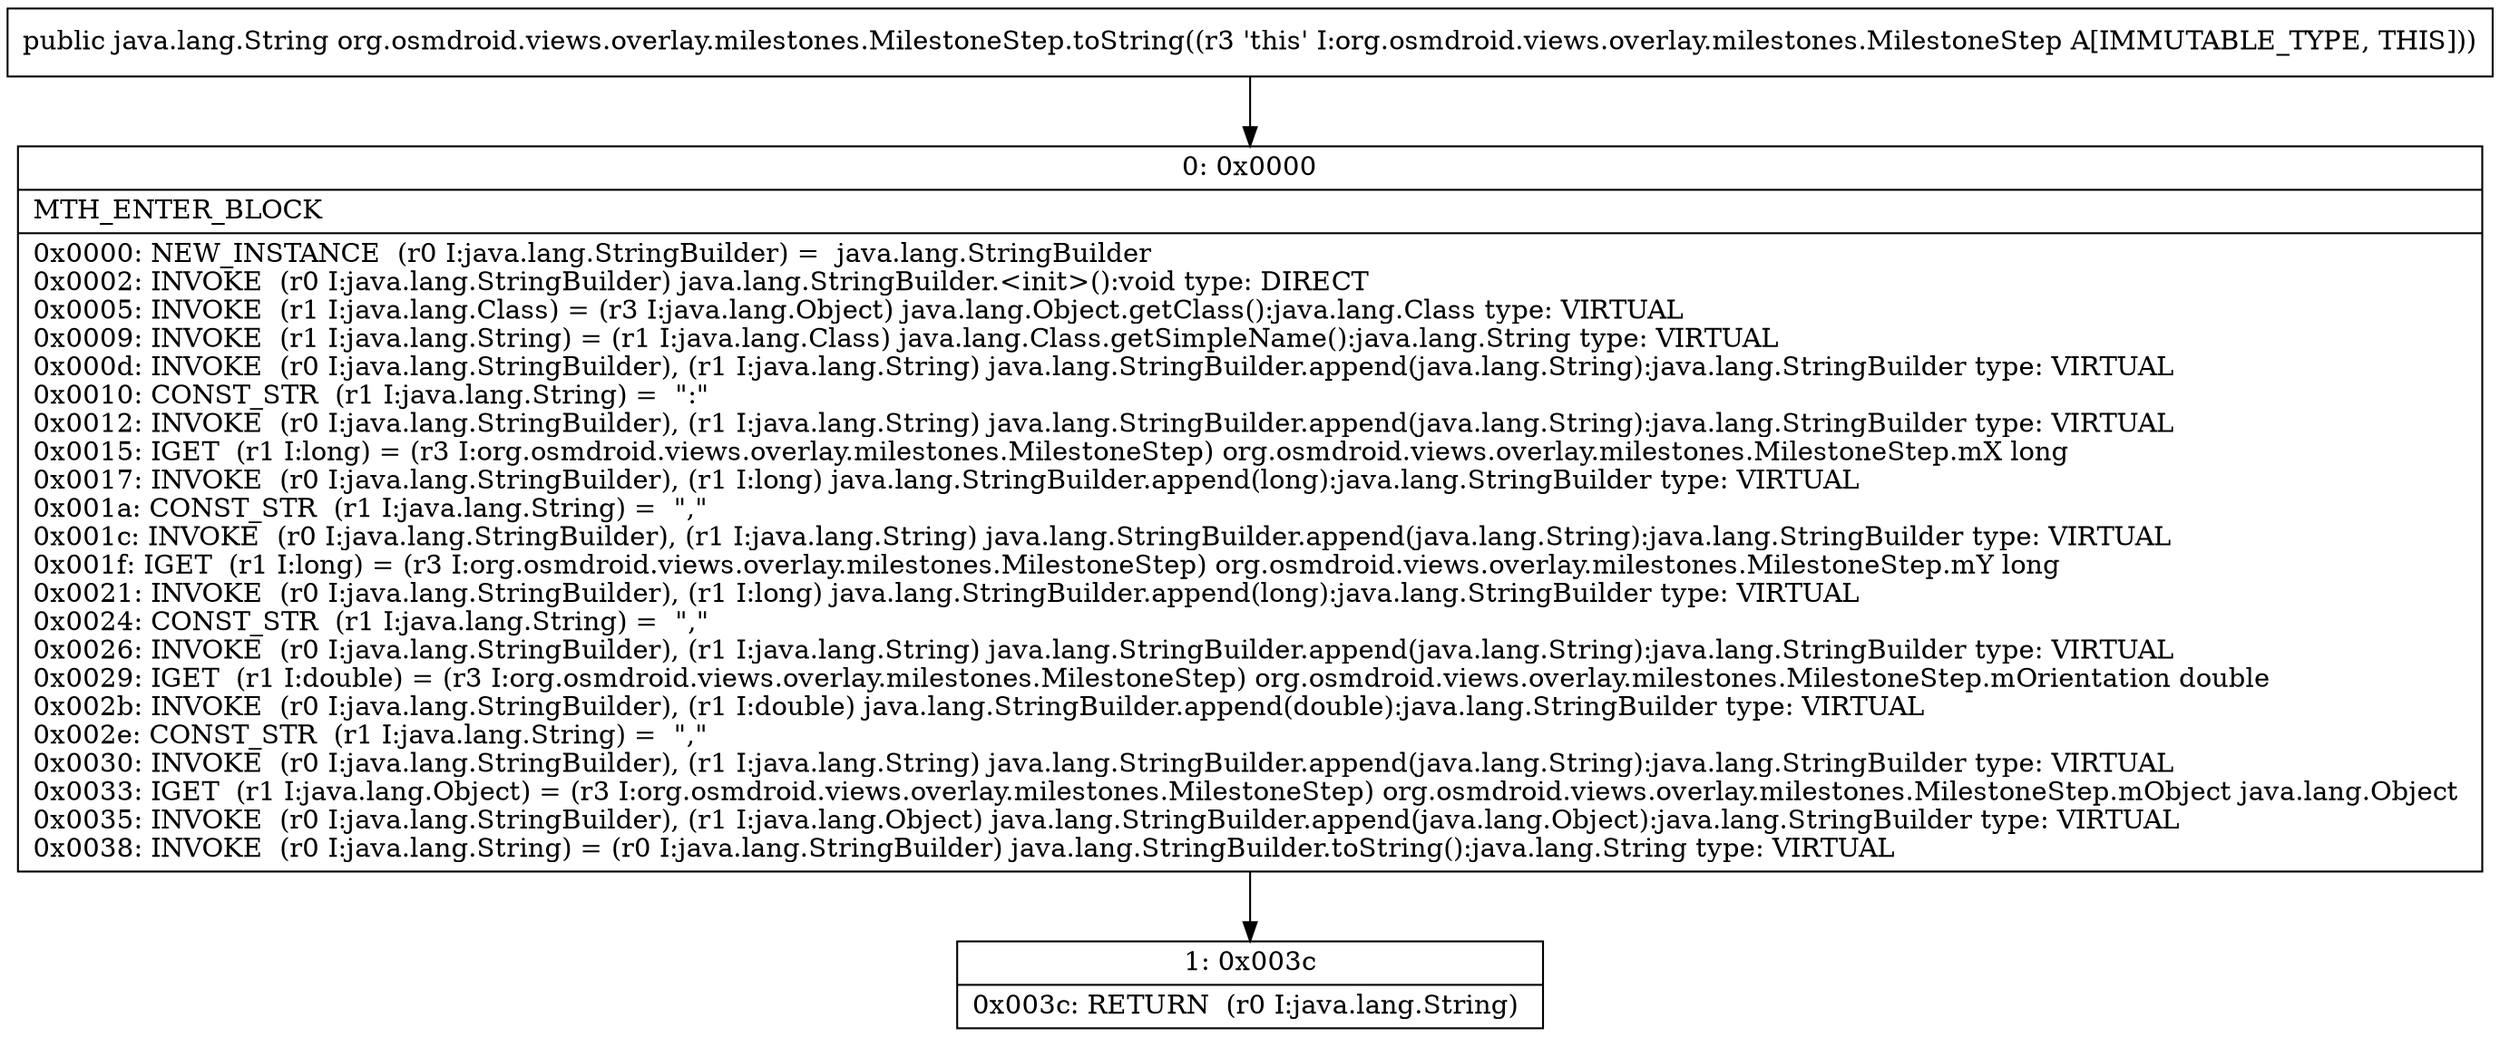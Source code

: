 digraph "CFG fororg.osmdroid.views.overlay.milestones.MilestoneStep.toString()Ljava\/lang\/String;" {
Node_0 [shape=record,label="{0\:\ 0x0000|MTH_ENTER_BLOCK\l|0x0000: NEW_INSTANCE  (r0 I:java.lang.StringBuilder) =  java.lang.StringBuilder \l0x0002: INVOKE  (r0 I:java.lang.StringBuilder) java.lang.StringBuilder.\<init\>():void type: DIRECT \l0x0005: INVOKE  (r1 I:java.lang.Class) = (r3 I:java.lang.Object) java.lang.Object.getClass():java.lang.Class type: VIRTUAL \l0x0009: INVOKE  (r1 I:java.lang.String) = (r1 I:java.lang.Class) java.lang.Class.getSimpleName():java.lang.String type: VIRTUAL \l0x000d: INVOKE  (r0 I:java.lang.StringBuilder), (r1 I:java.lang.String) java.lang.StringBuilder.append(java.lang.String):java.lang.StringBuilder type: VIRTUAL \l0x0010: CONST_STR  (r1 I:java.lang.String) =  \":\" \l0x0012: INVOKE  (r0 I:java.lang.StringBuilder), (r1 I:java.lang.String) java.lang.StringBuilder.append(java.lang.String):java.lang.StringBuilder type: VIRTUAL \l0x0015: IGET  (r1 I:long) = (r3 I:org.osmdroid.views.overlay.milestones.MilestoneStep) org.osmdroid.views.overlay.milestones.MilestoneStep.mX long \l0x0017: INVOKE  (r0 I:java.lang.StringBuilder), (r1 I:long) java.lang.StringBuilder.append(long):java.lang.StringBuilder type: VIRTUAL \l0x001a: CONST_STR  (r1 I:java.lang.String) =  \",\" \l0x001c: INVOKE  (r0 I:java.lang.StringBuilder), (r1 I:java.lang.String) java.lang.StringBuilder.append(java.lang.String):java.lang.StringBuilder type: VIRTUAL \l0x001f: IGET  (r1 I:long) = (r3 I:org.osmdroid.views.overlay.milestones.MilestoneStep) org.osmdroid.views.overlay.milestones.MilestoneStep.mY long \l0x0021: INVOKE  (r0 I:java.lang.StringBuilder), (r1 I:long) java.lang.StringBuilder.append(long):java.lang.StringBuilder type: VIRTUAL \l0x0024: CONST_STR  (r1 I:java.lang.String) =  \",\" \l0x0026: INVOKE  (r0 I:java.lang.StringBuilder), (r1 I:java.lang.String) java.lang.StringBuilder.append(java.lang.String):java.lang.StringBuilder type: VIRTUAL \l0x0029: IGET  (r1 I:double) = (r3 I:org.osmdroid.views.overlay.milestones.MilestoneStep) org.osmdroid.views.overlay.milestones.MilestoneStep.mOrientation double \l0x002b: INVOKE  (r0 I:java.lang.StringBuilder), (r1 I:double) java.lang.StringBuilder.append(double):java.lang.StringBuilder type: VIRTUAL \l0x002e: CONST_STR  (r1 I:java.lang.String) =  \",\" \l0x0030: INVOKE  (r0 I:java.lang.StringBuilder), (r1 I:java.lang.String) java.lang.StringBuilder.append(java.lang.String):java.lang.StringBuilder type: VIRTUAL \l0x0033: IGET  (r1 I:java.lang.Object) = (r3 I:org.osmdroid.views.overlay.milestones.MilestoneStep) org.osmdroid.views.overlay.milestones.MilestoneStep.mObject java.lang.Object \l0x0035: INVOKE  (r0 I:java.lang.StringBuilder), (r1 I:java.lang.Object) java.lang.StringBuilder.append(java.lang.Object):java.lang.StringBuilder type: VIRTUAL \l0x0038: INVOKE  (r0 I:java.lang.String) = (r0 I:java.lang.StringBuilder) java.lang.StringBuilder.toString():java.lang.String type: VIRTUAL \l}"];
Node_1 [shape=record,label="{1\:\ 0x003c|0x003c: RETURN  (r0 I:java.lang.String) \l}"];
MethodNode[shape=record,label="{public java.lang.String org.osmdroid.views.overlay.milestones.MilestoneStep.toString((r3 'this' I:org.osmdroid.views.overlay.milestones.MilestoneStep A[IMMUTABLE_TYPE, THIS])) }"];
MethodNode -> Node_0;
Node_0 -> Node_1;
}


